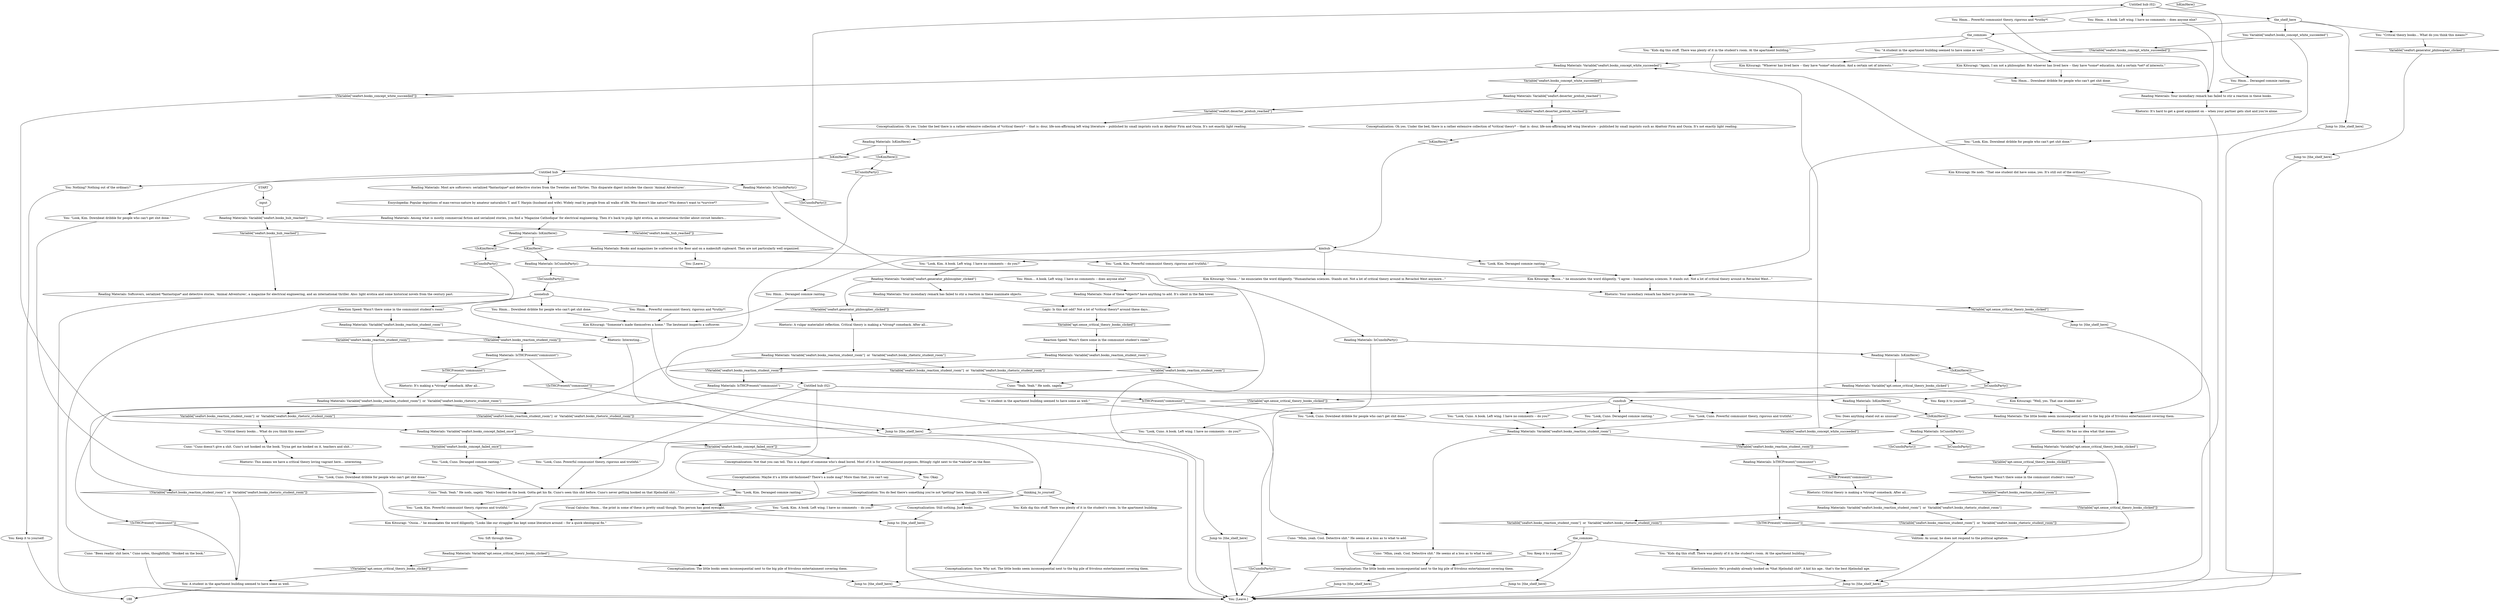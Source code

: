 # SEAFORT INT / READING MATERIALS
# bookshelf with critical theory (communist books) under gun
# ==================================================
digraph G {
	  0 [label="START"];
	  1 [label="input"];
	  2 [label="Reading Materials: Variable[\"seafort.books_concept_failed_once\"]"];
	  3 [label="Variable[\"seafort.books_concept_failed_once\"]", shape=diamond];
	  4 [label="!(Variable[\"seafort.books_concept_failed_once\"])", shape=diamond];
	  5 [label="You: \"Look, Cuno. Powerful communist theory, rigorous and truthful.\""];
	  6 [label="Reading Materials: Your incendiary remark has failed to stir a reaction in these books."];
	  7 [label="Jump to: [the_shelf_here]"];
	  8 [label="Rhetoric: It's hard to get a good argument on -- when your partner gets shot and you're alone."];
	  9 [label="You: \"Look, Kim. A book. Left wing. I have no comments -- do you?\""];
	  10 [label="Reading Materials: The little books seem inconsequential next to the big pile of frivolous entertainment covering them."];
	  11 [label="cunohub"];
	  12 [label="You: \"Look, Cuno. A book. Left wing. I have no comments -- do you?\""];
	  13 [label="Reading Materials: Variable[\"seafort.deserter_prehub_reached\"]"];
	  14 [label="Variable[\"seafort.deserter_prehub_reached\"]", shape=diamond];
	  15 [label="!(Variable[\"seafort.deserter_prehub_reached\"])", shape=diamond];
	  16 [label="Reading Materials: IsCunoInParty()"];
	  17 [label="IsCunoInParty()", shape=diamond];
	  18 [label="!(IsCunoInParty())", shape=diamond];
	  19 [label="You: Hmm... Deranged commie ranting."];
	  20 [label="Untitled hub (02)"];
	  21 [label="Reading Materials: Books and magazines lie scattered on the floor and on a makeshift cupboard. They are not particularly well organized."];
	  22 [label="Reading Materials: IsKimHere()"];
	  23 [label="IsKimHere()", shape=diamond];
	  24 [label="!(IsKimHere())", shape=diamond];
	  25 [label="kimhub"];
	  26 [label="You: Hmm... Downbeat dribble for people who can't get shit done."];
	  27 [label="Jump to: [the_shelf_here]"];
	  28 [label="Reading Materials: IsTHCPresent(\"communist\")"];
	  29 [label="IsTHCPresent(\"communist\")", shape=diamond];
	  30 [label="!(IsTHCPresent(\"communist\"))", shape=diamond];
	  31 [label="Conceptualization: Sure. Why not. The little books seem inconsequential next to the big pile of frivolous entertainment covering them."];
	  32 [label="Reading Materials: Variable[\"apt.sense_critical_theory_books_clicked\"]"];
	  33 [label="Variable[\"apt.sense_critical_theory_books_clicked\"]", shape=diamond];
	  34 [label="!(Variable[\"apt.sense_critical_theory_books_clicked\"])", shape=diamond];
	  35 [label="Reading Materials: IsTHCPresent(\"communist\")"];
	  36 [label="IsTHCPresent(\"communist\")", shape=diamond];
	  37 [label="!(IsTHCPresent(\"communist\"))", shape=diamond];
	  38 [label="You: Keep it to yourself."];
	  39 [label="Encyclopedia: Popular depictions of man-versus-nature by amateur naturalists T. and T. Harpin (husband and wife). Widely read by people from all walks of life. Who doesn't like nature? Who doesn't want to *survive*?"];
	  40 [label="Reading Materials: Among what is mostly commercial fiction and serialized stories, you find a 'Magazine Cathodique' for electrical engineering. Then it's back to pulp: light erotica, an international thriller about circuit benders..."];
	  41 [label="Kim Kitsuragi: He nods. \"That one student did have some, yes. It's still out of the ordinary.\""];
	  42 [label="You: \"Critical theory books... What do you think this means?\""];
	  43 [label="Logic: Is this not odd? Not a lot of *critical theory* around these days..."];
	  44 [label="You: \"Kids dig this stuff. There was plenty of it in the student's room. At the apartment building.\""];
	  45 [label="Rhetoric: It's making a *strong* comeback. After all..."];
	  46 [label="You: \"Look, Cuno. Deranged commie ranting.\""];
	  47 [label="Reaction Speed: Wasn't there some in the communist student's room?"];
	  48 [label="Reading Materials: IsKimHere()"];
	  49 [label="IsKimHere()", shape=diamond];
	  50 [label="!(IsKimHere())", shape=diamond];
	  51 [label="Reading Materials: Variable[\"seafort.books_concept_white_succeeded\"]"];
	  52 [label="Variable[\"seafort.books_concept_white_succeeded\"]", shape=diamond];
	  53 [label="!(Variable[\"seafort.books_concept_white_succeeded\"])", shape=diamond];
	  54 [label="Reading Materials: None of these *objects* have anything to add. It's silent in the flak tower."];
	  55 [label="Rhetoric: Critical theory is making a *strong* comeback. After all..."];
	  56 [label="Reading Materials: Variable[\"seafort.books_reaction_student_room\"]  or  Variable[\"seafort.books_rhetoric_student_room\"]"];
	  57 [label="Variable[\"seafort.books_reaction_student_room\"]  or  Variable[\"seafort.books_rhetoric_student_room\"]", shape=diamond];
	  58 [label="!(Variable[\"seafort.books_reaction_student_room\"]  or  Variable[\"seafort.books_rhetoric_student_room\"])", shape=diamond];
	  59 [label="Conceptualization: Oh yes. Under the bed there is a rather extensive collection of *critical theory* -- that is: dour, life-non-affirming left wing literature -- published by small imprints such as Abattoir Firm and Ousia. It's not exactly light reading."];
	  60 [label="You: [Leave.]"];
	  61 [label="Reading Materials: Variable[\"seafort.books_hub_reached\"]"];
	  62 [label="Variable[\"seafort.books_hub_reached\"]", shape=diamond];
	  63 [label="!(Variable[\"seafort.books_hub_reached\"])", shape=diamond];
	  64 [label="Conceptualization: Oh yes. Under the bed, there is a rather extensive collection of *critical theory* -- that is: dour, life-non-affirming left wing literature -- published by small imprints such as Abattoir Firm and Ousia. It's not exactly light reading."];
	  65 [label="You: Okay."];
	  66 [label="You: \"Kids dig this stuff. There was plenty of it in the student's room. At the apartment building.\""];
	  67 [label="Reading Materials: Variable[\"seafort.books_reaction_student_room\"]  or  Variable[\"seafort.books_rhetoric_student_room\"]"];
	  68 [label="Variable[\"seafort.books_reaction_student_room\"]  or  Variable[\"seafort.books_rhetoric_student_room\"]", shape=diamond];
	  69 [label="!(Variable[\"seafort.books_reaction_student_room\"]  or  Variable[\"seafort.books_rhetoric_student_room\"])", shape=diamond];
	  70 [label="Cuno: \"Cuno doesn't give a shit. Cuno's not hooked on the book. Tryna get me hooked on it, teachers and shit...\""];
	  71 [label="Jump to: [the_shelf_here]"];
	  72 [label="You: Hmm... Powerful communist theory, rigorous and *truthy*!"];
	  73 [label="Reading Materials: Variable[\"seafort.books_reaction_student_room\"]"];
	  74 [label="Variable[\"seafort.books_reaction_student_room\"]", shape=diamond];
	  75 [label="!(Variable[\"seafort.books_reaction_student_room\"])", shape=diamond];
	  76 [label="Reaction Speed: Wasn't there some in the communist student's room?"];
	  77 [label="You: Kids dig this stuff. There was plenty of it in the student's room. In the apartment building."];
	  78 [label="Cuno: \"Been readin' shit here,\" Cuno notes, thoughtfully. \"Hooked on the book.\""];
	  79 [label="Visual Calculus: Hmm... the print in some of these is pretty small though. This person has good eyesight."];
	  80 [label="Cuno: \"Yeah. Yeah.\" He nods, sagely. \"Man's hooked on the book. Gotta get his fix. Cuno's seen this shit before. Cuno's never getting hooked on that Hjelmdall shit...\""];
	  81 [label="Rhetoric: This means we have a critical theory loving vagrant here... interesting."];
	  82 [label="Kim Kitsuragi: \"Ousia...\" he enunciates the word diligently. \"I agree -- humanitarian sciences. It stands out. Not a lot of critical theory around in Revachol West...\""];
	  83 [label="Rhetoric: Your incendiary remark has failed to provoke him."];
	  84 [label="You: \"Look, Kim. Downbeat dribble for people who can't get shit done.\""];
	  85 [label="Reading Materials: Softcovers, serialized *fantastique* and detective stories, 'Animal Adventures', a magazine for electrical engineering, and an international thriller. Also: light erotica and some historical novels from the century past."];
	  86 [label="Conceptualization: Not that you can tell. This is a digest of someone who's dead bored. Most of it is for entertainment purposes, fittingly right next to the *radiola* on the floor."];
	  87 [label="Jump to: [the_shelf_here]"];
	  88 [label="the_commies"];
	  89 [label="Conceptualization: The little books seem inconsequential next to the big pile of frivolous entertainment covering them."];
	  90 [label="You: Hmm... Powerful communist theory, rigorous and *truthy*!"];
	  91 [label="Conceptualization: You do feel there's something you're not *getting* here, though. Oh well."];
	  92 [label="You: \"Look, Kim. Deranged commie ranting.\""];
	  93 [label="Reading Materials: IsTHCPresent(\"communist\")"];
	  94 [label="IsTHCPresent(\"communist\")", shape=diamond];
	  95 [label="!(IsTHCPresent(\"communist\"))", shape=diamond];
	  96 [label="Jump to: [the_shelf_here]"];
	  97 [label="Reading Materials: Variable[\"seafort.books_reaction_student_room\"]"];
	  98 [label="Variable[\"seafort.books_reaction_student_room\"]", shape=diamond];
	  99 [label="!(Variable[\"seafort.books_reaction_student_room\"])", shape=diamond];
	  100 [label="You: \"Look, Cuno. Powerful communist theory, rigorous and truthful.\""];
	  101 [label="noonehub"];
	  102 [label="You: \"A student in the apartment building seemed to have some as well.\""];
	  103 [label="Reading Materials: Variable[\"seafort.books_reaction_student_room\"]  or  Variable[\"seafort.books_rhetoric_student_room\"]"];
	  104 [label="Variable[\"seafort.books_reaction_student_room\"]  or  Variable[\"seafort.books_rhetoric_student_room\"]", shape=diamond];
	  105 [label="!(Variable[\"seafort.books_reaction_student_room\"]  or  Variable[\"seafort.books_rhetoric_student_room\"])", shape=diamond];
	  106 [label="Untitled hub (02)"];
	  107 [label="Kim Kitsuragi: \"Ousia...\" he enunciates the word diligently. \"Looks like our straggler has kept some literature around -- for a quick ideological fix.\""];
	  108 [label="You: Hmm... A book. Left wing. I have no comments -- does anyone else?"];
	  109 [label="Untitled hub"];
	  110 [label="You: Hmm... A book. Left wing. I have no comments -- does anyone else?"];
	  111 [label="Rhetoric: Interesting..."];
	  112 [label="You: Hmm... Downbeat dribble for people who can't get shit done."];
	  113 [label="the_shelf_here"];
	  114 [label="You: [Leave.]"];
	  115 [label="the_commies"];
	  116 [label="You: \"Critical theory books... What do you think this means?\""];
	  117 [label="Jump to: [the_shelf_here]"];
	  118 [label="You: \"Look, Cuno. Downbeat dribble for people who can't get shit done.\""];
	  119 [label="Reading Materials: IsKimHere()"];
	  120 [label="IsKimHere()", shape=diamond];
	  121 [label="!(IsKimHere())", shape=diamond];
	  122 [label="You: Does anything stand out as unusual?"];
	  123 [label="You: Variable[\"seafort.books_concept_white_succeeded\"]"];
	  124 [label="Variable[\"seafort.books_concept_white_succeeded\"]", shape=diamond];
	  125 [label="!(Variable[\"seafort.books_concept_white_succeeded\"])", shape=diamond];
	  126 [label="You: \"Look, Kim. Downbeat dribble for people who can't get shit done.\""];
	  127 [label="Kim Kitsuragi: \"Ousia...\" he enunciates the word diligently. \"Humanitarian sciences. Stands out. Not a lot of critical theory around in Revachol West anymore...\""];
	  128 [label="Reading Materials: Variable[\"seafort.generator_philosopher_clicked\"]"];
	  129 [label="Variable[\"seafort.generator_philosopher_clicked\"]", shape=diamond];
	  130 [label="!(Variable[\"seafort.generator_philosopher_clicked\"])", shape=diamond];
	  131 [label="Reading Materials: Your incendiary remark has failed to stir a reaction in these inanimate objects."];
	  132 [label="Kim Kitsuragi: \"Someone's made themselves a home.\" The lieutenant inspects a softcover."];
	  133 [label="Reading Materials: IsCunoInParty()"];
	  134 [label="IsCunoInParty()", shape=diamond];
	  135 [label="!(IsCunoInParty())", shape=diamond];
	  136 [label="Jump to: [the_shelf_here]"];
	  137 [label="Rhetoric: He has no idea what that means."];
	  138 [label="You: \"A student in the apartment building seemed to have some as well.\""];
	  139 [label="Jump to: [the_shelf_here]"];
	  140 [label="Volition: As usual, he does not respond to the political agitation."];
	  141 [label="You: Sift through them."];
	  142 [label="You: \"Look, Kim. Powerful communist theory, rigorous and truthful.\""];
	  143 [label="You: Hmm... Deranged commie ranting."];
	  144 [label="Reaction Speed: Wasn't there some in the communist student's room?"];
	  145 [label="Jump to: [the_shelf_here]"];
	  146 [label="You: A student in the apartment building seemed to have some as well."];
	  147 [label="You: \"Look, Kim. A book. Left wing. I have no comments -- do you?\""];
	  148 [label="You: Nothing? Nothing out of the ordinary?"];
	  149 [label="Conceptualization: Maybe it's a little old-fashioned? There's a nude mag? More than that, you can't say."];
	  150 [label="You: Keep it to yourself."];
	  151 [label="Conceptualization: Still nothing. Just books."];
	  152 [label="You: \"Look, Cuno. Deranged commie ranting.\""];
	  153 [label="You: Keep it to yourself."];
	  154 [label="Kim Kitsuragi: \"Again, I am not a philosopher. But whoever has lived here -- they have *some* education. And a certain *set* of interests.\""];
	  155 [label="Jump to: [the_shelf_here]"];
	  156 [label="thinking_to_yourself"];
	  157 [label="Cuno: \"Yeah. Yeah.\" He nods, sagely."];
	  158 [label="Reading Materials: Variable[\"seafort.books_reaction_student_room\"]"];
	  159 [label="Variable[\"seafort.books_reaction_student_room\"]", shape=diamond];
	  160 [label="!(Variable[\"seafort.books_reaction_student_room\"])", shape=diamond];
	  161 [label="Cuno: \"Mhm, yeah. Cool. Detective shit.\" He seems at a loss as to what to add."];
	  162 [label="Cuno: \"Mhm, yeah. Cool. Detective shit.\" He seems at a loss as to what to add."];
	  163 [label="Electrochemistry: He's probably already hooked on *that Hjelmdall shit*. A kid his age.. that's the best Hjelmdall age."];
	  164 [label="You: \"Look, Kim. Powerful communist theory, rigorous and truthful.\""];
	  165 [label="Reading Materials: IsCunoInParty()"];
	  166 [label="IsCunoInParty()", shape=diamond];
	  167 [label="!(IsCunoInParty())", shape=diamond];
	  168 [label="Reading Materials: IsCunoInParty()"];
	  169 [label="IsCunoInParty()", shape=diamond];
	  170 [label="!(IsCunoInParty())", shape=diamond];
	  171 [label="Reading Materials: IsKimHere()"];
	  172 [label="IsKimHere()", shape=diamond];
	  173 [label="!(IsKimHere())", shape=diamond];
	  174 [label="Reading Materials: Variable[\"apt.sense_critical_theory_books_clicked\"]"];
	  175 [label="Variable[\"apt.sense_critical_theory_books_clicked\"]", shape=diamond];
	  176 [label="!(Variable[\"apt.sense_critical_theory_books_clicked\"])", shape=diamond];
	  177 [label="Kim Kitsuragi: \"Well, yes. That one student did.\""];
	  178 [label="Kim Kitsuragi: \"Whoever has lived here -- they have *some* education. And a certain set of interests.\""];
	  179 [label="Rhetoric: A vulgar materialist reflection. Critical theory is making a *strong* comeback. After all..."];
	  180 [label="You: \"Look, Cuno. Downbeat dribble for people who can't get shit done.\""];
	  181 [label="You: \"Look, Cuno. A book. Left wing. I have no comments -- do you?\""];
	  182 [label="You: \"Look, Kim. Deranged commie ranting.\""];
	  183 [label="Reading Materials: Most are softcovers: serialized *fantastique* and detective stories from the Twenties and Thirties. This disparate digest includes the classic 'Animal Adventures'."];
	  184 [label="Reading Materials: Variable[\"apt.sense_critical_theory_books_clicked\"]"];
	  185 [label="Variable[\"apt.sense_critical_theory_books_clicked\"]", shape=diamond];
	  186 [label="!(Variable[\"apt.sense_critical_theory_books_clicked\"])", shape=diamond];
	  187 [label="Conceptualization: The little books seem inconsequential next to the big pile of frivolous entertainment covering them."];
	  0 -> 1
	  1 -> 61
	  2 -> 3
	  2 -> 4
	  3 -> 152
	  4 -> 86
	  5 -> 80
	  6 -> 8
	  7 -> 114
	  8 -> 7
	  9 -> 128
	  10 -> 137
	  11 -> 12
	  11 -> 100
	  11 -> 181
	  11 -> 46
	  12 -> 158
	  13 -> 14
	  13 -> 15
	  14 -> 59
	  15 -> 64
	  16 -> 17
	  16 -> 18
	  19 -> 6
	  20 -> 113
	  20 -> 90
	  20 -> 19
	  20 -> 108
	  21 -> 60
	  21 -> 142
	  22 -> 24
	  22 -> 23
	  23 -> 133
	  24 -> 169
	  25 -> 9
	  25 -> 92
	  25 -> 127
	  25 -> 143
	  26 -> 132
	  27 -> 114
	  28 -> 29
	  28 -> 30
	  29 -> 180
	  30 -> 146
	  31 -> 96
	  32 -> 33
	  32 -> 34
	  33 -> 47
	  34 -> 140
	  35 -> 36
	  35 -> 37
	  36 -> 55
	  37 -> 140
	  38 -> 89
	  39 -> 40
	  40 -> 22
	  41 -> 10
	  42 -> 129
	  43 -> 185
	  44 -> 163
	  45 -> 103
	  46 -> 158
	  47 -> 159
	  48 -> 49
	  48 -> 50
	  49 -> 109
	  50 -> 166
	  51 -> 52
	  51 -> 53
	  52 -> 13
	  53 -> 2
	  54 -> 43
	  55 -> 56
	  56 -> 57
	  56 -> 58
	  57 -> 88
	  58 -> 140
	  59 -> 48
	  61 -> 62
	  61 -> 63
	  62 -> 85
	  63 -> 21
	  64 -> 172
	  65 -> 91
	  66 -> 41
	  67 -> 68
	  67 -> 69
	  68 -> 157
	  69 -> 146
	  70 -> 81
	  71 -> 114
	  72 -> 132
	  73 -> 74
	  73 -> 75
	  74 -> 103
	  75 -> 93
	  76 -> 97
	  77 -> 31
	  78 -> 114
	  79 -> 87
	  80 -> 164
	  81 -> 118
	  82 -> 83
	  83 -> 175
	  84 -> 107
	  85 -> 114
	  86 -> 65
	  86 -> 149
	  87 -> 114
	  88 -> 139
	  88 -> 44
	  88 -> 38
	  89 -> 71
	  90 -> 6
	  91 -> 79
	  92 -> 82
	  93 -> 94
	  93 -> 95
	  94 -> 45
	  95 -> 27
	  96 -> 114
	  97 -> 98
	  97 -> 99
	  98 -> 157
	  99 -> 28
	  100 -> 158
	  101 -> 72
	  101 -> 26
	  101 -> 144
	  101 -> 111
	  102 -> 178
	  103 -> 104
	  103 -> 105
	  104 -> 116
	  105 -> 27
	  106 -> 153
	  106 -> 5
	  106 -> 182
	  106 -> 119
	  107 -> 141
	  108 -> 6
	  109 -> 148
	  109 -> 84
	  109 -> 165
	  109 -> 183
	  110 -> 54
	  111 -> 156
	  112 -> 6
	  113 -> 115
	  113 -> 42
	  113 -> 123
	  113 -> 117
	  115 -> 66
	  115 -> 102
	  115 -> 154
	  116 -> 70
	  117 -> 114
	  118 -> 80
	  119 -> 121
	  119 -> 122
	  121 -> 16
	  122 -> 124
	  123 -> 125
	  123 -> 126
	  124 -> 51
	  125 -> 51
	  126 -> 82
	  127 -> 83
	  128 -> 130
	  128 -> 131
	  129 -> 155
	  130 -> 179
	  131 -> 43
	  132 -> 114
	  133 -> 136
	  133 -> 135
	  134 -> 11
	  135 -> 101
	  136 -> 114
	  137 -> 32
	  138 -> 162
	  139 -> 114
	  140 -> 7
	  141 -> 184
	  142 -> 82
	  143 -> 132
	  144 -> 73
	  145 -> 114
	  146 -> 188
	  147 -> 107
	  148 -> 150
	  149 -> 79
	  150 -> 188
	  151 -> 87
	  152 -> 80
	  153 -> 10
	  154 -> 112
	  155 -> 114
	  156 -> 147
	  156 -> 77
	  156 -> 151
	  157 -> 138
	  158 -> 160
	  158 -> 161
	  159 -> 56
	  160 -> 35
	  161 -> 89
	  162 -> 89
	  163 -> 7
	  164 -> 107
	  165 -> 168
	  165 -> 167
	  166 -> 106
	  167 -> 20
	  168 -> 170
	  168 -> 171
	  169 -> 78
	  170 -> 114
	  171 -> 173
	  171 -> 174
	  172 -> 25
	  173 -> 134
	  174 -> 176
	  174 -> 177
	  175 -> 145
	  176 -> 27
	  177 -> 10
	  178 -> 112
	  179 -> 67
	  180 -> 158
	  181 -> 80
	  182 -> 107
	  183 -> 39
	  184 -> 186
	  184 -> 187
	  185 -> 76
	  186 -> 146
	  187 -> 96
}

